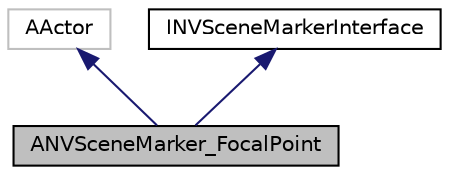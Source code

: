digraph "ANVSceneMarker_FocalPoint"
{
  edge [fontname="Helvetica",fontsize="10",labelfontname="Helvetica",labelfontsize="10"];
  node [fontname="Helvetica",fontsize="10",shape=record];
  Node1 [label="ANVSceneMarker_FocalPoint",height=0.2,width=0.4,color="black", fillcolor="grey75", style="filled", fontcolor="black"];
  Node2 -> Node1 [dir="back",color="midnightblue",fontsize="10",style="solid",fontname="Helvetica"];
  Node2 [label="AActor",height=0.2,width=0.4,color="grey75", fillcolor="white", style="filled"];
  Node3 -> Node1 [dir="back",color="midnightblue",fontsize="10",style="solid",fontname="Helvetica"];
  Node3 [label="INVSceneMarkerInterface",height=0.2,width=0.4,color="black", fillcolor="white", style="filled",URL="$class_i_n_v_scene_marker_interface.html",tooltip="Base interface for object that can be placed in the map as marker for other actors. "];
}
